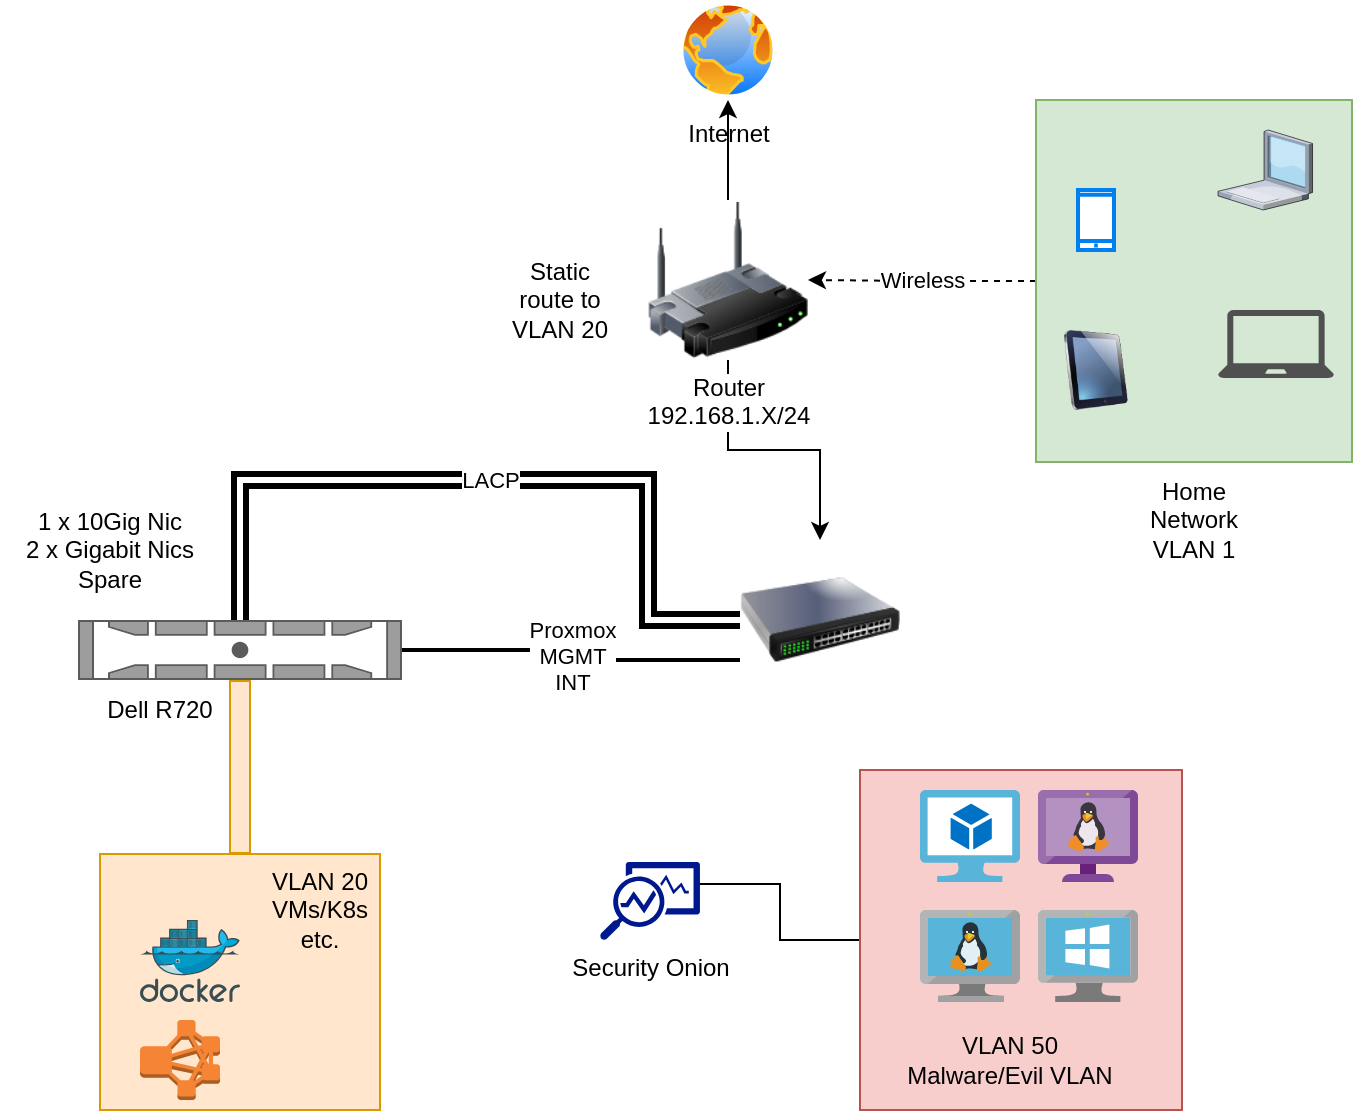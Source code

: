<mxfile version="20.0.4" type="github"><diagram id="pYacU67zP2YEEIaTMG9z" name="Page-1"><mxGraphModel dx="913" dy="562" grid="1" gridSize="10" guides="1" tooltips="1" connect="1" arrows="1" fold="1" page="1" pageScale="1" pageWidth="827" pageHeight="1169" math="0" shadow="0"><root><mxCell id="0"/><mxCell id="1" parent="0"/><mxCell id="q8FYvpvoebFXP7V6zSS--38" style="edgeStyle=orthogonalEdgeStyle;rounded=0;orthogonalLoop=1;jettySize=auto;html=1;exitX=0;exitY=0.5;exitDx=0;exitDy=0;entryX=0.96;entryY=0.282;entryDx=0;entryDy=0;entryPerimeter=0;endArrow=none;endFill=0;" edge="1" parent="1" source="q8FYvpvoebFXP7V6zSS--34" target="q8FYvpvoebFXP7V6zSS--37"><mxGeometry relative="1" as="geometry"/></mxCell><mxCell id="q8FYvpvoebFXP7V6zSS--34" value="" style="rounded=0;whiteSpace=wrap;html=1;fillColor=#f8cecc;strokeColor=#b85450;" vertex="1" parent="1"><mxGeometry x="480" y="415" width="161" height="170" as="geometry"/></mxCell><mxCell id="q8FYvpvoebFXP7V6zSS--22" value="" style="rounded=0;whiteSpace=wrap;html=1;fillColor=#ffe6cc;strokeColor=#d79b00;" vertex="1" parent="1"><mxGeometry x="100" y="457" width="140" height="128" as="geometry"/></mxCell><mxCell id="q8FYvpvoebFXP7V6zSS--11" value="Wireless" style="edgeStyle=orthogonalEdgeStyle;rounded=0;orthogonalLoop=1;jettySize=auto;html=1;entryX=1;entryY=0.5;entryDx=0;entryDy=0;dashed=1;" edge="1" parent="1" source="q8FYvpvoebFXP7V6zSS--10" target="q8FYvpvoebFXP7V6zSS--2"><mxGeometry relative="1" as="geometry"/></mxCell><mxCell id="q8FYvpvoebFXP7V6zSS--10" value="" style="rounded=0;whiteSpace=wrap;html=1;rotation=90;fillColor=#d5e8d4;strokeColor=#82b366;" vertex="1" parent="1"><mxGeometry x="556.5" y="91.5" width="181" height="158" as="geometry"/></mxCell><mxCell id="q8FYvpvoebFXP7V6zSS--1" value="Internet" style="aspect=fixed;perimeter=ellipsePerimeter;html=1;align=center;shadow=0;dashed=0;spacingTop=3;image;image=img/lib/active_directory/internet_globe.svg;" vertex="1" parent="1"><mxGeometry x="389" y="30" width="50" height="50" as="geometry"/></mxCell><mxCell id="q8FYvpvoebFXP7V6zSS--4" value="" style="edgeStyle=orthogonalEdgeStyle;rounded=0;orthogonalLoop=1;jettySize=auto;html=1;" edge="1" parent="1" source="q8FYvpvoebFXP7V6zSS--2" target="q8FYvpvoebFXP7V6zSS--1"><mxGeometry relative="1" as="geometry"/></mxCell><mxCell id="q8FYvpvoebFXP7V6zSS--5" style="edgeStyle=orthogonalEdgeStyle;rounded=0;orthogonalLoop=1;jettySize=auto;html=1;entryX=0.5;entryY=0;entryDx=0;entryDy=0;" edge="1" parent="1" source="q8FYvpvoebFXP7V6zSS--2" target="q8FYvpvoebFXP7V6zSS--3"><mxGeometry relative="1" as="geometry"/></mxCell><mxCell id="q8FYvpvoebFXP7V6zSS--2" value="Router&lt;br&gt;192.168.1.X/24" style="image;html=1;image=img/lib/clip_art/networking/Wireless_Router_128x128.png" vertex="1" parent="1"><mxGeometry x="374" y="130" width="80" height="80" as="geometry"/></mxCell><mxCell id="q8FYvpvoebFXP7V6zSS--43" value="LACP" style="edgeStyle=orthogonalEdgeStyle;rounded=0;orthogonalLoop=1;jettySize=auto;html=1;exitX=0;exitY=0.5;exitDx=0;exitDy=0;endArrow=none;endFill=0;shape=link;strokeWidth=3;" edge="1" parent="1" source="q8FYvpvoebFXP7V6zSS--3" target="q8FYvpvoebFXP7V6zSS--41"><mxGeometry relative="1" as="geometry"><Array as="points"><mxPoint x="374" y="270"/><mxPoint x="170" y="270"/></Array></mxGeometry></mxCell><mxCell id="q8FYvpvoebFXP7V6zSS--44" value="Proxmox&lt;br&gt;MGMT&lt;br&gt;INT" style="edgeStyle=orthogonalEdgeStyle;rounded=0;orthogonalLoop=1;jettySize=auto;html=1;exitX=0;exitY=0.75;exitDx=0;exitDy=0;endArrow=none;endFill=0;strokeWidth=2;" edge="1" parent="1" source="q8FYvpvoebFXP7V6zSS--3" target="q8FYvpvoebFXP7V6zSS--41"><mxGeometry relative="1" as="geometry"/></mxCell><mxCell id="q8FYvpvoebFXP7V6zSS--3" value="" style="image;html=1;image=img/lib/clip_art/networking/Switch_128x128.png" vertex="1" parent="1"><mxGeometry x="420" y="300" width="80" height="80" as="geometry"/></mxCell><mxCell id="q8FYvpvoebFXP7V6zSS--6" value="" style="html=1;verticalLabelPosition=bottom;align=center;labelBackgroundColor=#ffffff;verticalAlign=top;strokeWidth=2;strokeColor=#0080F0;shadow=0;dashed=0;shape=mxgraph.ios7.icons.smartphone;" vertex="1" parent="1"><mxGeometry x="589" y="125" width="18" height="30" as="geometry"/></mxCell><mxCell id="q8FYvpvoebFXP7V6zSS--7" value="" style="verticalLabelPosition=bottom;sketch=0;aspect=fixed;html=1;verticalAlign=top;strokeColor=none;align=center;outlineConnect=0;shape=mxgraph.citrix.laptop_1;" vertex="1" parent="1"><mxGeometry x="659" y="95" width="47.27" height="40" as="geometry"/></mxCell><mxCell id="q8FYvpvoebFXP7V6zSS--8" value="" style="sketch=0;pointerEvents=1;shadow=0;dashed=0;html=1;strokeColor=none;fillColor=#505050;labelPosition=center;verticalLabelPosition=bottom;verticalAlign=top;outlineConnect=0;align=center;shape=mxgraph.office.devices.laptop;" vertex="1" parent="1"><mxGeometry x="659" y="185" width="58" height="34" as="geometry"/></mxCell><mxCell id="q8FYvpvoebFXP7V6zSS--9" value="" style="image;html=1;image=img/lib/clip_art/computers/iPad_128x128.png" vertex="1" parent="1"><mxGeometry x="573" y="195" width="50" height="40" as="geometry"/></mxCell><mxCell id="q8FYvpvoebFXP7V6zSS--12" value="Home Network&lt;br&gt;VLAN 1" style="text;html=1;strokeColor=none;fillColor=none;align=center;verticalAlign=middle;whiteSpace=wrap;rounded=0;" vertex="1" parent="1"><mxGeometry x="617" y="275" width="60" height="30" as="geometry"/></mxCell><mxCell id="q8FYvpvoebFXP7V6zSS--26" style="edgeStyle=orthogonalEdgeStyle;rounded=0;orthogonalLoop=1;jettySize=auto;html=1;entryX=0.5;entryY=0;entryDx=0;entryDy=0;shape=flexArrow;endArrow=none;endFill=0;fillColor=#ffe6cc;strokeColor=#d79b00;" edge="1" parent="1" source="q8FYvpvoebFXP7V6zSS--41" target="q8FYvpvoebFXP7V6zSS--22"><mxGeometry relative="1" as="geometry"><mxPoint x="170" y="380" as="sourcePoint"/></mxGeometry></mxCell><mxCell id="q8FYvpvoebFXP7V6zSS--20" value="" style="sketch=0;aspect=fixed;html=1;points=[];align=center;image;fontSize=12;image=img/lib/mscae/Docker.svg;" vertex="1" parent="1"><mxGeometry x="120" y="490" width="50" height="41" as="geometry"/></mxCell><mxCell id="q8FYvpvoebFXP7V6zSS--21" value="" style="outlineConnect=0;dashed=0;verticalLabelPosition=bottom;verticalAlign=top;align=center;html=1;shape=mxgraph.aws3.emr_cluster;fillColor=#F58534;gradientColor=none;" vertex="1" parent="1"><mxGeometry x="120" y="540" width="40" height="40" as="geometry"/></mxCell><mxCell id="q8FYvpvoebFXP7V6zSS--23" value="VLAN 20&lt;br&gt;VMs/K8s etc." style="text;html=1;strokeColor=none;fillColor=none;align=center;verticalAlign=middle;whiteSpace=wrap;rounded=0;" vertex="1" parent="1"><mxGeometry x="180" y="470" width="60" height="30" as="geometry"/></mxCell><mxCell id="q8FYvpvoebFXP7V6zSS--30" value="" style="sketch=0;aspect=fixed;html=1;points=[];align=center;image;fontSize=12;image=img/lib/mscae/Virtual_Machine_2.svg;" vertex="1" parent="1"><mxGeometry x="510" y="425" width="50" height="46" as="geometry"/></mxCell><mxCell id="q8FYvpvoebFXP7V6zSS--31" value="" style="sketch=0;aspect=fixed;html=1;points=[];align=center;image;fontSize=12;image=img/lib/mscae/VM_Linux_Non_Azure.svg;" vertex="1" parent="1"><mxGeometry x="569" y="425" width="50" height="46" as="geometry"/></mxCell><mxCell id="q8FYvpvoebFXP7V6zSS--32" value="" style="sketch=0;aspect=fixed;html=1;points=[];align=center;image;fontSize=12;image=img/lib/mscae/VM_Linux.svg;" vertex="1" parent="1"><mxGeometry x="510" y="485" width="50" height="46" as="geometry"/></mxCell><mxCell id="q8FYvpvoebFXP7V6zSS--33" value="" style="sketch=0;aspect=fixed;html=1;points=[];align=center;image;fontSize=12;image=img/lib/mscae/VirtualMachineWindows.svg;" vertex="1" parent="1"><mxGeometry x="569" y="485" width="50" height="46" as="geometry"/></mxCell><mxCell id="q8FYvpvoebFXP7V6zSS--35" value="VLAN 50&lt;br&gt;Malware/Evil VLAN" style="text;html=1;strokeColor=none;fillColor=none;align=center;verticalAlign=middle;whiteSpace=wrap;rounded=0;" vertex="1" parent="1"><mxGeometry x="480" y="545" width="150" height="30" as="geometry"/></mxCell><mxCell id="q8FYvpvoebFXP7V6zSS--36" value="Static route to&lt;br&gt;VLAN 20" style="text;html=1;strokeColor=none;fillColor=none;align=center;verticalAlign=middle;whiteSpace=wrap;rounded=0;" vertex="1" parent="1"><mxGeometry x="300" y="165" width="60" height="30" as="geometry"/></mxCell><mxCell id="q8FYvpvoebFXP7V6zSS--37" value="Security Onion" style="sketch=0;aspect=fixed;pointerEvents=1;shadow=0;dashed=0;html=1;strokeColor=none;labelPosition=center;verticalLabelPosition=bottom;verticalAlign=top;align=center;fillColor=#00188D;shape=mxgraph.mscae.enterprise.monitor_running_apps" vertex="1" parent="1"><mxGeometry x="350" y="461" width="50" height="39" as="geometry"/></mxCell><mxCell id="q8FYvpvoebFXP7V6zSS--39" value="1 x 10Gig Nic&lt;br&gt;2 x Gigabit Nics Spare" style="text;html=1;strokeColor=none;fillColor=none;align=center;verticalAlign=middle;whiteSpace=wrap;rounded=0;" vertex="1" parent="1"><mxGeometry x="50" y="290" width="110" height="30" as="geometry"/></mxCell><mxCell id="q8FYvpvoebFXP7V6zSS--41" value="" style="strokeColor=#666666;html=1;labelPosition=right;align=left;spacingLeft=15;shadow=0;dashed=0;outlineConnect=0;shape=mxgraph.rack.dell.dell_poweredge_2u;" vertex="1" parent="1"><mxGeometry x="89" y="340" width="162" height="30" as="geometry"/></mxCell><mxCell id="q8FYvpvoebFXP7V6zSS--45" value="Dell R720" style="text;html=1;strokeColor=none;fillColor=none;align=center;verticalAlign=middle;whiteSpace=wrap;rounded=0;" vertex="1" parent="1"><mxGeometry x="100" y="370" width="60" height="30" as="geometry"/></mxCell></root></mxGraphModel></diagram></mxfile>